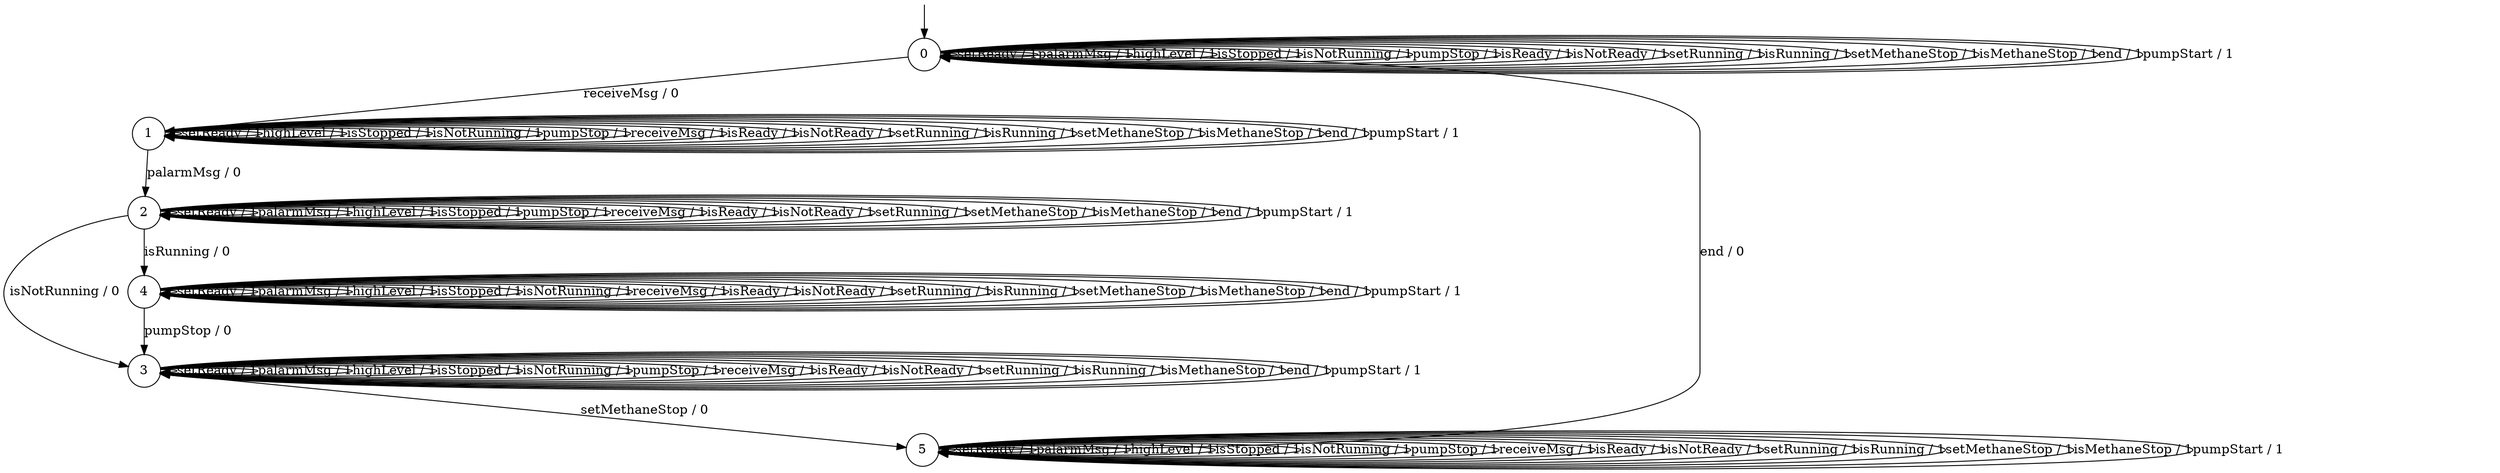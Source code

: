 digraph g {

	s0 [shape="circle" label="0"];
	s1 [shape="circle" label="1"];
	s2 [shape="circle" label="2"];
	s3 [shape="circle" label="3"];
	s4 [shape="circle" label="4"];
	s5 [shape="circle" label="5"];
	s0 -> s0 [label="setReady / 1"];
	s0 -> s0 [label="palarmMsg / 1"];
	s0 -> s0 [label="highLevel / 1"];
	s0 -> s0 [label="isStopped / 1"];
	s0 -> s0 [label="isNotRunning / 1"];
	s0 -> s0 [label="pumpStop / 1"];
	s0 -> s1 [label="receiveMsg / 0"];
	s0 -> s0 [label="isReady / 1"];
	s0 -> s0 [label="isNotReady / 1"];
	s0 -> s0 [label="setRunning / 1"];
	s0 -> s0 [label="isRunning / 1"];
	s0 -> s0 [label="setMethaneStop / 1"];
	s0 -> s0 [label="isMethaneStop / 1"];
	s0 -> s0 [label="end / 1"];
	s0 -> s0 [label="pumpStart / 1"];
	s1 -> s1 [label="setReady / 1"];
	s1 -> s2 [label="palarmMsg / 0"];
	s1 -> s1 [label="highLevel / 1"];
	s1 -> s1 [label="isStopped / 1"];
	s1 -> s1 [label="isNotRunning / 1"];
	s1 -> s1 [label="pumpStop / 1"];
	s1 -> s1 [label="receiveMsg / 1"];
	s1 -> s1 [label="isReady / 1"];
	s1 -> s1 [label="isNotReady / 1"];
	s1 -> s1 [label="setRunning / 1"];
	s1 -> s1 [label="isRunning / 1"];
	s1 -> s1 [label="setMethaneStop / 1"];
	s1 -> s1 [label="isMethaneStop / 1"];
	s1 -> s1 [label="end / 1"];
	s1 -> s1 [label="pumpStart / 1"];
	s2 -> s2 [label="setReady / 1"];
	s2 -> s2 [label="palarmMsg / 1"];
	s2 -> s2 [label="highLevel / 1"];
	s2 -> s2 [label="isStopped / 1"];
	s2 -> s3 [label="isNotRunning / 0"];
	s2 -> s2 [label="pumpStop / 1"];
	s2 -> s2 [label="receiveMsg / 1"];
	s2 -> s2 [label="isReady / 1"];
	s2 -> s2 [label="isNotReady / 1"];
	s2 -> s2 [label="setRunning / 1"];
	s2 -> s4 [label="isRunning / 0"];
	s2 -> s2 [label="setMethaneStop / 1"];
	s2 -> s2 [label="isMethaneStop / 1"];
	s2 -> s2 [label="end / 1"];
	s2 -> s2 [label="pumpStart / 1"];
	s3 -> s3 [label="setReady / 1"];
	s3 -> s3 [label="palarmMsg / 1"];
	s3 -> s3 [label="highLevel / 1"];
	s3 -> s3 [label="isStopped / 1"];
	s3 -> s3 [label="isNotRunning / 1"];
	s3 -> s3 [label="pumpStop / 1"];
	s3 -> s3 [label="receiveMsg / 1"];
	s3 -> s3 [label="isReady / 1"];
	s3 -> s3 [label="isNotReady / 1"];
	s3 -> s3 [label="setRunning / 1"];
	s3 -> s3 [label="isRunning / 1"];
	s3 -> s5 [label="setMethaneStop / 0"];
	s3 -> s3 [label="isMethaneStop / 1"];
	s3 -> s3 [label="end / 1"];
	s3 -> s3 [label="pumpStart / 1"];
	s4 -> s4 [label="setReady / 1"];
	s4 -> s4 [label="palarmMsg / 1"];
	s4 -> s4 [label="highLevel / 1"];
	s4 -> s4 [label="isStopped / 1"];
	s4 -> s4 [label="isNotRunning / 1"];
	s4 -> s3 [label="pumpStop / 0"];
	s4 -> s4 [label="receiveMsg / 1"];
	s4 -> s4 [label="isReady / 1"];
	s4 -> s4 [label="isNotReady / 1"];
	s4 -> s4 [label="setRunning / 1"];
	s4 -> s4 [label="isRunning / 1"];
	s4 -> s4 [label="setMethaneStop / 1"];
	s4 -> s4 [label="isMethaneStop / 1"];
	s4 -> s4 [label="end / 1"];
	s4 -> s4 [label="pumpStart / 1"];
	s5 -> s5 [label="setReady / 1"];
	s5 -> s5 [label="palarmMsg / 1"];
	s5 -> s5 [label="highLevel / 1"];
	s5 -> s5 [label="isStopped / 1"];
	s5 -> s5 [label="isNotRunning / 1"];
	s5 -> s5 [label="pumpStop / 1"];
	s5 -> s5 [label="receiveMsg / 1"];
	s5 -> s5 [label="isReady / 1"];
	s5 -> s5 [label="isNotReady / 1"];
	s5 -> s5 [label="setRunning / 1"];
	s5 -> s5 [label="isRunning / 1"];
	s5 -> s5 [label="setMethaneStop / 1"];
	s5 -> s5 [label="isMethaneStop / 1"];
	s5 -> s0 [label="end / 0"];
	s5 -> s5 [label="pumpStart / 1"];

__start0 [label="" shape="none" width="0" height="0"];
__start0 -> s0;

}
